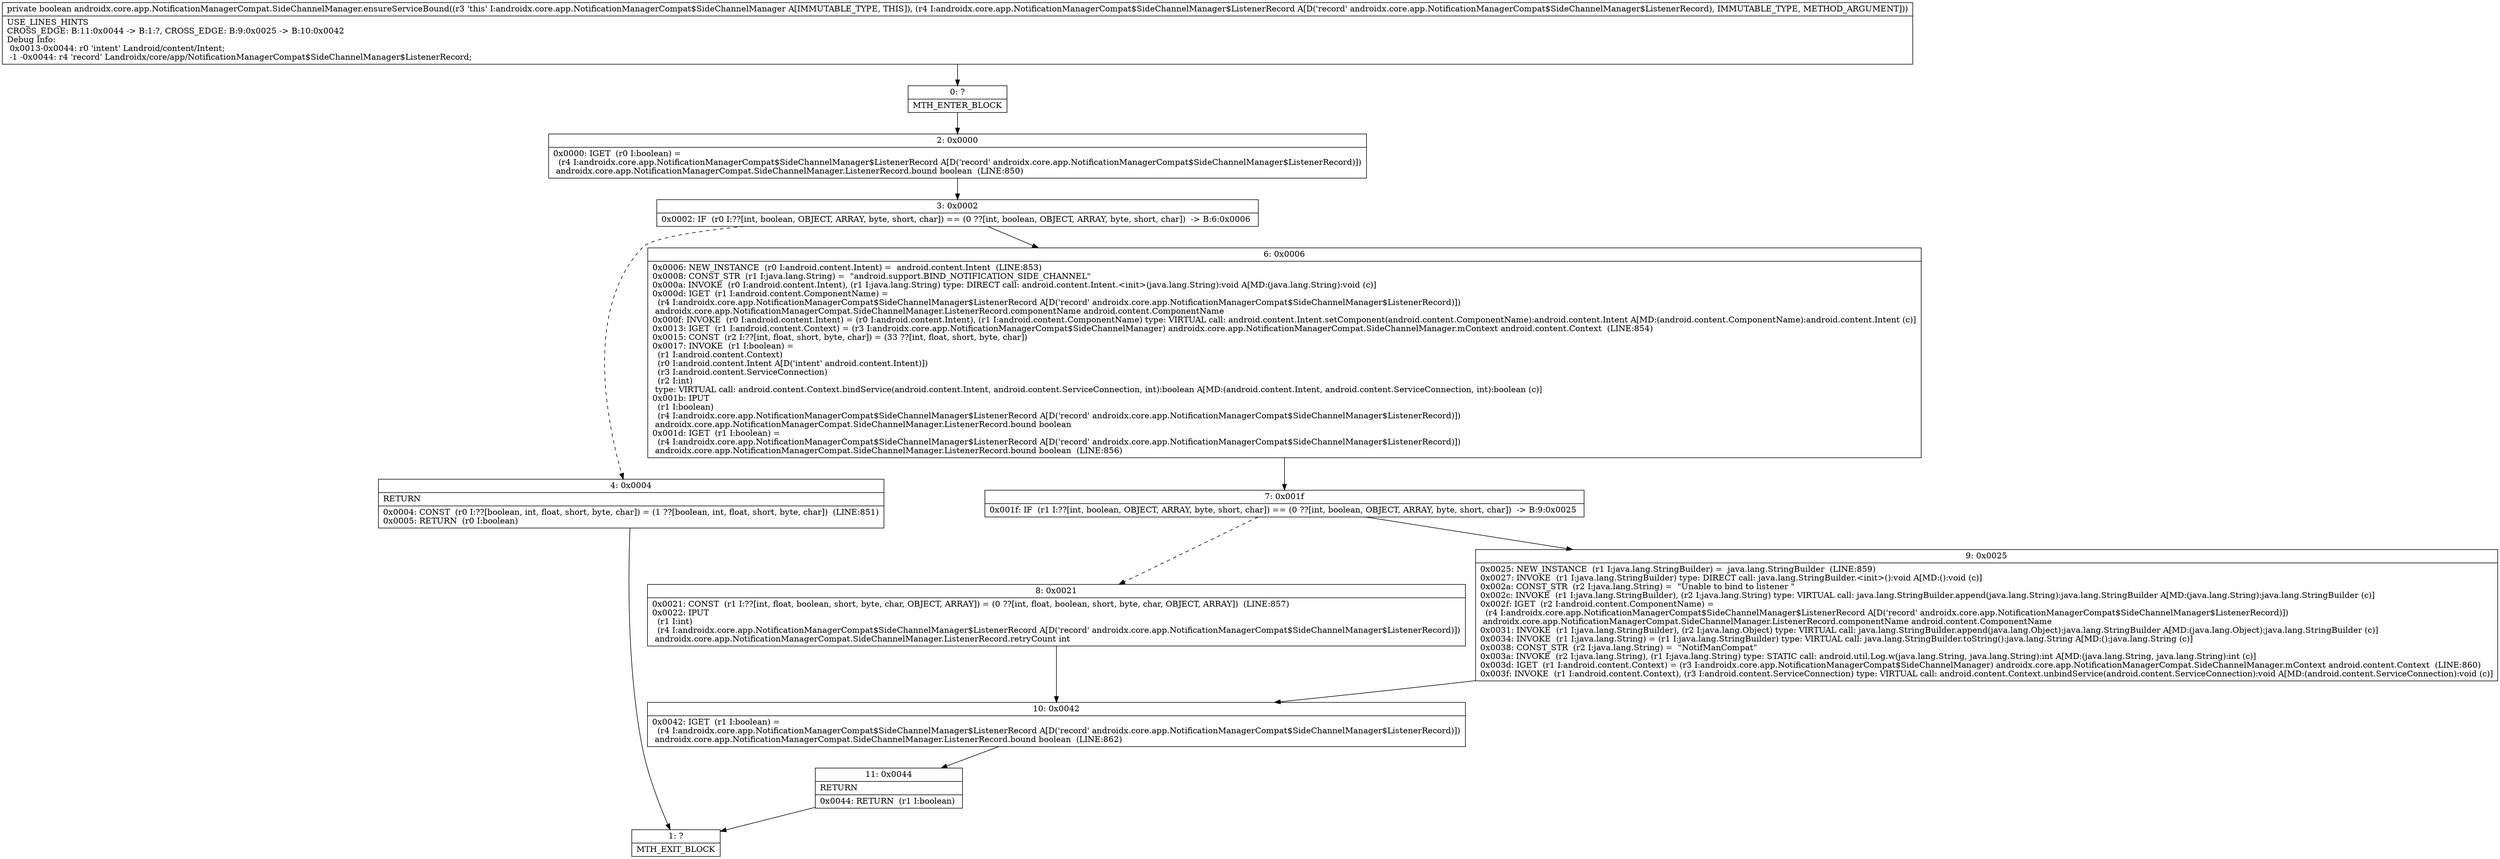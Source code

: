 digraph "CFG forandroidx.core.app.NotificationManagerCompat.SideChannelManager.ensureServiceBound(Landroidx\/core\/app\/NotificationManagerCompat$SideChannelManager$ListenerRecord;)Z" {
Node_0 [shape=record,label="{0\:\ ?|MTH_ENTER_BLOCK\l}"];
Node_2 [shape=record,label="{2\:\ 0x0000|0x0000: IGET  (r0 I:boolean) = \l  (r4 I:androidx.core.app.NotificationManagerCompat$SideChannelManager$ListenerRecord A[D('record' androidx.core.app.NotificationManagerCompat$SideChannelManager$ListenerRecord)])\l androidx.core.app.NotificationManagerCompat.SideChannelManager.ListenerRecord.bound boolean  (LINE:850)\l}"];
Node_3 [shape=record,label="{3\:\ 0x0002|0x0002: IF  (r0 I:??[int, boolean, OBJECT, ARRAY, byte, short, char]) == (0 ??[int, boolean, OBJECT, ARRAY, byte, short, char])  \-\> B:6:0x0006 \l}"];
Node_4 [shape=record,label="{4\:\ 0x0004|RETURN\l|0x0004: CONST  (r0 I:??[boolean, int, float, short, byte, char]) = (1 ??[boolean, int, float, short, byte, char])  (LINE:851)\l0x0005: RETURN  (r0 I:boolean) \l}"];
Node_1 [shape=record,label="{1\:\ ?|MTH_EXIT_BLOCK\l}"];
Node_6 [shape=record,label="{6\:\ 0x0006|0x0006: NEW_INSTANCE  (r0 I:android.content.Intent) =  android.content.Intent  (LINE:853)\l0x0008: CONST_STR  (r1 I:java.lang.String) =  \"android.support.BIND_NOTIFICATION_SIDE_CHANNEL\" \l0x000a: INVOKE  (r0 I:android.content.Intent), (r1 I:java.lang.String) type: DIRECT call: android.content.Intent.\<init\>(java.lang.String):void A[MD:(java.lang.String):void (c)]\l0x000d: IGET  (r1 I:android.content.ComponentName) = \l  (r4 I:androidx.core.app.NotificationManagerCompat$SideChannelManager$ListenerRecord A[D('record' androidx.core.app.NotificationManagerCompat$SideChannelManager$ListenerRecord)])\l androidx.core.app.NotificationManagerCompat.SideChannelManager.ListenerRecord.componentName android.content.ComponentName \l0x000f: INVOKE  (r0 I:android.content.Intent) = (r0 I:android.content.Intent), (r1 I:android.content.ComponentName) type: VIRTUAL call: android.content.Intent.setComponent(android.content.ComponentName):android.content.Intent A[MD:(android.content.ComponentName):android.content.Intent (c)]\l0x0013: IGET  (r1 I:android.content.Context) = (r3 I:androidx.core.app.NotificationManagerCompat$SideChannelManager) androidx.core.app.NotificationManagerCompat.SideChannelManager.mContext android.content.Context  (LINE:854)\l0x0015: CONST  (r2 I:??[int, float, short, byte, char]) = (33 ??[int, float, short, byte, char]) \l0x0017: INVOKE  (r1 I:boolean) = \l  (r1 I:android.content.Context)\l  (r0 I:android.content.Intent A[D('intent' android.content.Intent)])\l  (r3 I:android.content.ServiceConnection)\l  (r2 I:int)\l type: VIRTUAL call: android.content.Context.bindService(android.content.Intent, android.content.ServiceConnection, int):boolean A[MD:(android.content.Intent, android.content.ServiceConnection, int):boolean (c)]\l0x001b: IPUT  \l  (r1 I:boolean)\l  (r4 I:androidx.core.app.NotificationManagerCompat$SideChannelManager$ListenerRecord A[D('record' androidx.core.app.NotificationManagerCompat$SideChannelManager$ListenerRecord)])\l androidx.core.app.NotificationManagerCompat.SideChannelManager.ListenerRecord.bound boolean \l0x001d: IGET  (r1 I:boolean) = \l  (r4 I:androidx.core.app.NotificationManagerCompat$SideChannelManager$ListenerRecord A[D('record' androidx.core.app.NotificationManagerCompat$SideChannelManager$ListenerRecord)])\l androidx.core.app.NotificationManagerCompat.SideChannelManager.ListenerRecord.bound boolean  (LINE:856)\l}"];
Node_7 [shape=record,label="{7\:\ 0x001f|0x001f: IF  (r1 I:??[int, boolean, OBJECT, ARRAY, byte, short, char]) == (0 ??[int, boolean, OBJECT, ARRAY, byte, short, char])  \-\> B:9:0x0025 \l}"];
Node_8 [shape=record,label="{8\:\ 0x0021|0x0021: CONST  (r1 I:??[int, float, boolean, short, byte, char, OBJECT, ARRAY]) = (0 ??[int, float, boolean, short, byte, char, OBJECT, ARRAY])  (LINE:857)\l0x0022: IPUT  \l  (r1 I:int)\l  (r4 I:androidx.core.app.NotificationManagerCompat$SideChannelManager$ListenerRecord A[D('record' androidx.core.app.NotificationManagerCompat$SideChannelManager$ListenerRecord)])\l androidx.core.app.NotificationManagerCompat.SideChannelManager.ListenerRecord.retryCount int \l}"];
Node_10 [shape=record,label="{10\:\ 0x0042|0x0042: IGET  (r1 I:boolean) = \l  (r4 I:androidx.core.app.NotificationManagerCompat$SideChannelManager$ListenerRecord A[D('record' androidx.core.app.NotificationManagerCompat$SideChannelManager$ListenerRecord)])\l androidx.core.app.NotificationManagerCompat.SideChannelManager.ListenerRecord.bound boolean  (LINE:862)\l}"];
Node_11 [shape=record,label="{11\:\ 0x0044|RETURN\l|0x0044: RETURN  (r1 I:boolean) \l}"];
Node_9 [shape=record,label="{9\:\ 0x0025|0x0025: NEW_INSTANCE  (r1 I:java.lang.StringBuilder) =  java.lang.StringBuilder  (LINE:859)\l0x0027: INVOKE  (r1 I:java.lang.StringBuilder) type: DIRECT call: java.lang.StringBuilder.\<init\>():void A[MD:():void (c)]\l0x002a: CONST_STR  (r2 I:java.lang.String) =  \"Unable to bind to listener \" \l0x002c: INVOKE  (r1 I:java.lang.StringBuilder), (r2 I:java.lang.String) type: VIRTUAL call: java.lang.StringBuilder.append(java.lang.String):java.lang.StringBuilder A[MD:(java.lang.String):java.lang.StringBuilder (c)]\l0x002f: IGET  (r2 I:android.content.ComponentName) = \l  (r4 I:androidx.core.app.NotificationManagerCompat$SideChannelManager$ListenerRecord A[D('record' androidx.core.app.NotificationManagerCompat$SideChannelManager$ListenerRecord)])\l androidx.core.app.NotificationManagerCompat.SideChannelManager.ListenerRecord.componentName android.content.ComponentName \l0x0031: INVOKE  (r1 I:java.lang.StringBuilder), (r2 I:java.lang.Object) type: VIRTUAL call: java.lang.StringBuilder.append(java.lang.Object):java.lang.StringBuilder A[MD:(java.lang.Object):java.lang.StringBuilder (c)]\l0x0034: INVOKE  (r1 I:java.lang.String) = (r1 I:java.lang.StringBuilder) type: VIRTUAL call: java.lang.StringBuilder.toString():java.lang.String A[MD:():java.lang.String (c)]\l0x0038: CONST_STR  (r2 I:java.lang.String) =  \"NotifManCompat\" \l0x003a: INVOKE  (r2 I:java.lang.String), (r1 I:java.lang.String) type: STATIC call: android.util.Log.w(java.lang.String, java.lang.String):int A[MD:(java.lang.String, java.lang.String):int (c)]\l0x003d: IGET  (r1 I:android.content.Context) = (r3 I:androidx.core.app.NotificationManagerCompat$SideChannelManager) androidx.core.app.NotificationManagerCompat.SideChannelManager.mContext android.content.Context  (LINE:860)\l0x003f: INVOKE  (r1 I:android.content.Context), (r3 I:android.content.ServiceConnection) type: VIRTUAL call: android.content.Context.unbindService(android.content.ServiceConnection):void A[MD:(android.content.ServiceConnection):void (c)]\l}"];
MethodNode[shape=record,label="{private boolean androidx.core.app.NotificationManagerCompat.SideChannelManager.ensureServiceBound((r3 'this' I:androidx.core.app.NotificationManagerCompat$SideChannelManager A[IMMUTABLE_TYPE, THIS]), (r4 I:androidx.core.app.NotificationManagerCompat$SideChannelManager$ListenerRecord A[D('record' androidx.core.app.NotificationManagerCompat$SideChannelManager$ListenerRecord), IMMUTABLE_TYPE, METHOD_ARGUMENT]))  | USE_LINES_HINTS\lCROSS_EDGE: B:11:0x0044 \-\> B:1:?, CROSS_EDGE: B:9:0x0025 \-\> B:10:0x0042\lDebug Info:\l  0x0013\-0x0044: r0 'intent' Landroid\/content\/Intent;\l  \-1 \-0x0044: r4 'record' Landroidx\/core\/app\/NotificationManagerCompat$SideChannelManager$ListenerRecord;\l}"];
MethodNode -> Node_0;Node_0 -> Node_2;
Node_2 -> Node_3;
Node_3 -> Node_4[style=dashed];
Node_3 -> Node_6;
Node_4 -> Node_1;
Node_6 -> Node_7;
Node_7 -> Node_8[style=dashed];
Node_7 -> Node_9;
Node_8 -> Node_10;
Node_10 -> Node_11;
Node_11 -> Node_1;
Node_9 -> Node_10;
}

